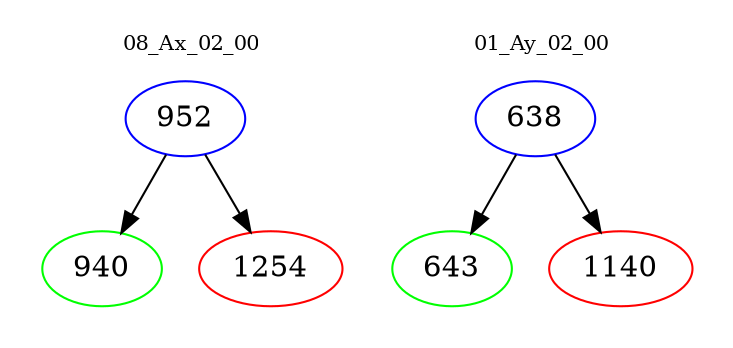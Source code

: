 digraph{
subgraph cluster_0 {
color = white
label = "08_Ax_02_00";
fontsize=10;
T0_952 [label="952", color="blue"]
T0_952 -> T0_940 [color="black"]
T0_940 [label="940", color="green"]
T0_952 -> T0_1254 [color="black"]
T0_1254 [label="1254", color="red"]
}
subgraph cluster_1 {
color = white
label = "01_Ay_02_00";
fontsize=10;
T1_638 [label="638", color="blue"]
T1_638 -> T1_643 [color="black"]
T1_643 [label="643", color="green"]
T1_638 -> T1_1140 [color="black"]
T1_1140 [label="1140", color="red"]
}
}

